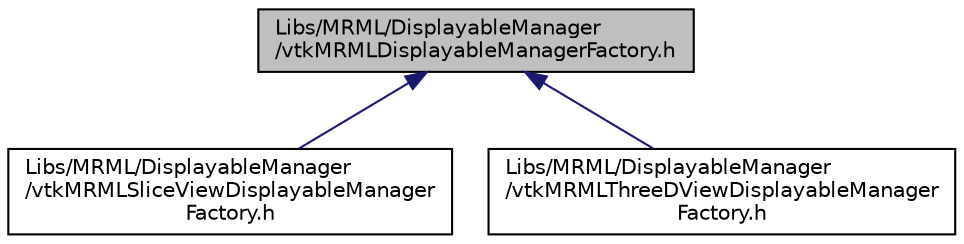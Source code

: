 digraph "Libs/MRML/DisplayableManager/vtkMRMLDisplayableManagerFactory.h"
{
  bgcolor="transparent";
  edge [fontname="Helvetica",fontsize="10",labelfontname="Helvetica",labelfontsize="10"];
  node [fontname="Helvetica",fontsize="10",shape=record];
  Node3 [label="Libs/MRML/DisplayableManager\l/vtkMRMLDisplayableManagerFactory.h",height=0.2,width=0.4,color="black", fillcolor="grey75", style="filled", fontcolor="black"];
  Node3 -> Node4 [dir="back",color="midnightblue",fontsize="10",style="solid",fontname="Helvetica"];
  Node4 [label="Libs/MRML/DisplayableManager\l/vtkMRMLSliceViewDisplayableManager\lFactory.h",height=0.2,width=0.4,color="black",URL="$vtkMRMLSliceViewDisplayableManagerFactory_8h.html"];
  Node3 -> Node5 [dir="back",color="midnightblue",fontsize="10",style="solid",fontname="Helvetica"];
  Node5 [label="Libs/MRML/DisplayableManager\l/vtkMRMLThreeDViewDisplayableManager\lFactory.h",height=0.2,width=0.4,color="black",URL="$vtkMRMLThreeDViewDisplayableManagerFactory_8h.html"];
}
